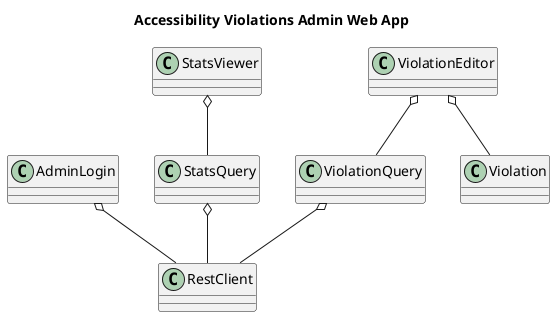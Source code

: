 @startuml

title Accessibility Violations Admin Web App

AdminLogin o-- RestClient
StatsViewer o-- StatsQuery
StatsQuery o-- RestClient
ViolationQuery o-- RestClient
ViolationEditor o-- Violation
ViolationEditor o-- ViolationQuery

@enduml